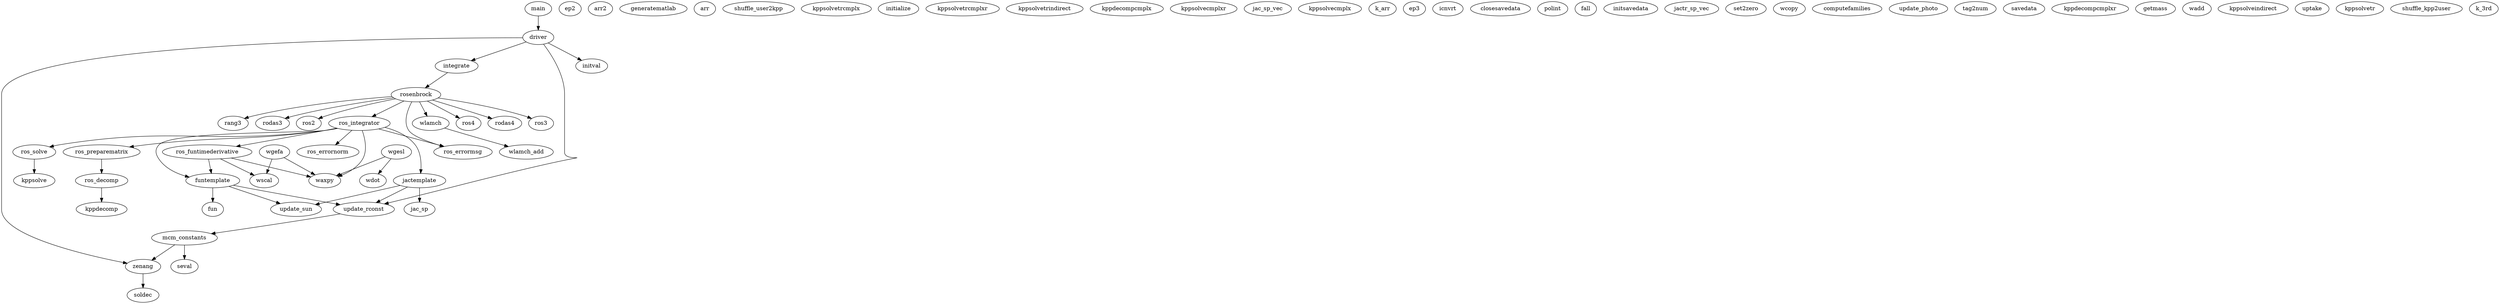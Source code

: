 digraph callgraph {
"ros_integrator" -> "ros_errornorm" [style=solid];
"ros_integrator" -> "waxpy" [style=solid];
"ros_integrator" -> "jactemplate" [style=solid];
"ros_integrator" -> "ros_solve" [style=solid];
"ros_integrator" -> "ros_funtimederivative" [style=solid];
"ros_integrator" -> "funtemplate" [style=solid];
"ros_integrator" -> "ros_preparematrix" [style=solid];
"ros_integrator" -> "ros_errormsg" [style=solid];
"ros_solve" -> "kppsolve" [style=solid];
"ros_decomp" -> "kppdecomp" [style=solid];
"mcm_constants" -> "zenang" [style=solid];
"mcm_constants" -> "seval" [style=solid];
"main" -> "driver" [style=solid];
"wgesl" -> "wdot" [style=solid];
"wgesl" -> "waxpy" [style=solid];
"funtemplate" -> "update_rconst" [style=solid];
"funtemplate" -> "fun" [style=solid];
"funtemplate" -> "update_sun" [style=solid];
"integrate" -> "rosenbrock" [style=solid];
"ros_funtimederivative" -> "waxpy" [style=solid];
"ros_funtimederivative" -> "wscal" [style=solid];
"ros_funtimederivative" -> "funtemplate" [style=solid];
"rosenbrock" -> "ros4" [style=solid];
"rosenbrock" -> "ros_integrator" [style=solid];
"rosenbrock" -> "rodas4" [style=solid];
"rosenbrock" -> "ros3" [style=solid];
"rosenbrock" -> "rang3" [style=solid];
"rosenbrock" -> "rodas3" [style=solid];
"rosenbrock" -> "wlamch" [style=solid];
"rosenbrock" -> "ros2" [style=solid];
"rosenbrock" -> "ros_errormsg" [style=solid];
"driver" -> "update_rconst" [style=solid];
"driver" -> "initval" [style=solid];
"driver" -> "zenang" [style=solid];
"driver" -> "integrate" [style=solid];
"update_rconst" -> "mcm_constants" [style=solid];
"zenang" -> "soldec" [style=solid];
"jactemplate" -> "update_sun" [style=solid];
"jactemplate" -> "update_rconst" [style=solid];
"jactemplate" -> "jac_sp" [style=solid];
"wlamch" -> "wlamch_add" [style=solid];
"wgefa" -> "wscal" [style=solid];
"wgefa" -> "waxpy" [style=solid];
"ros_preparematrix" -> "ros_decomp" [style=solid];
"ep2";
"arr2";
"generatematlab";
"arr";
"shuffle_user2kpp";
"kppsolvetrcmplx";
"initialize";
"kppsolvetrcmplxr";
"kppsolvetrindirect";
"kppdecompcmplx";
"kppsolvecmplxr";
"jac_sp_vec";
"kppsolvecmplx";
"k_arr";
"ep3";
"icnvrt";
"closesavedata";
"polint";
"fall";
"initsavedata";
"jactr_sp_vec";
"set2zero";
"wcopy";
"computefamilies";
"update_photo";
"tag2num";
"savedata";
"kppdecompcmplxr";
"getmass";
"wadd";
"kppsolveindirect";
"uptake";
"kppsolvetr";
"shuffle_kpp2user";
"k_3rd";
}
